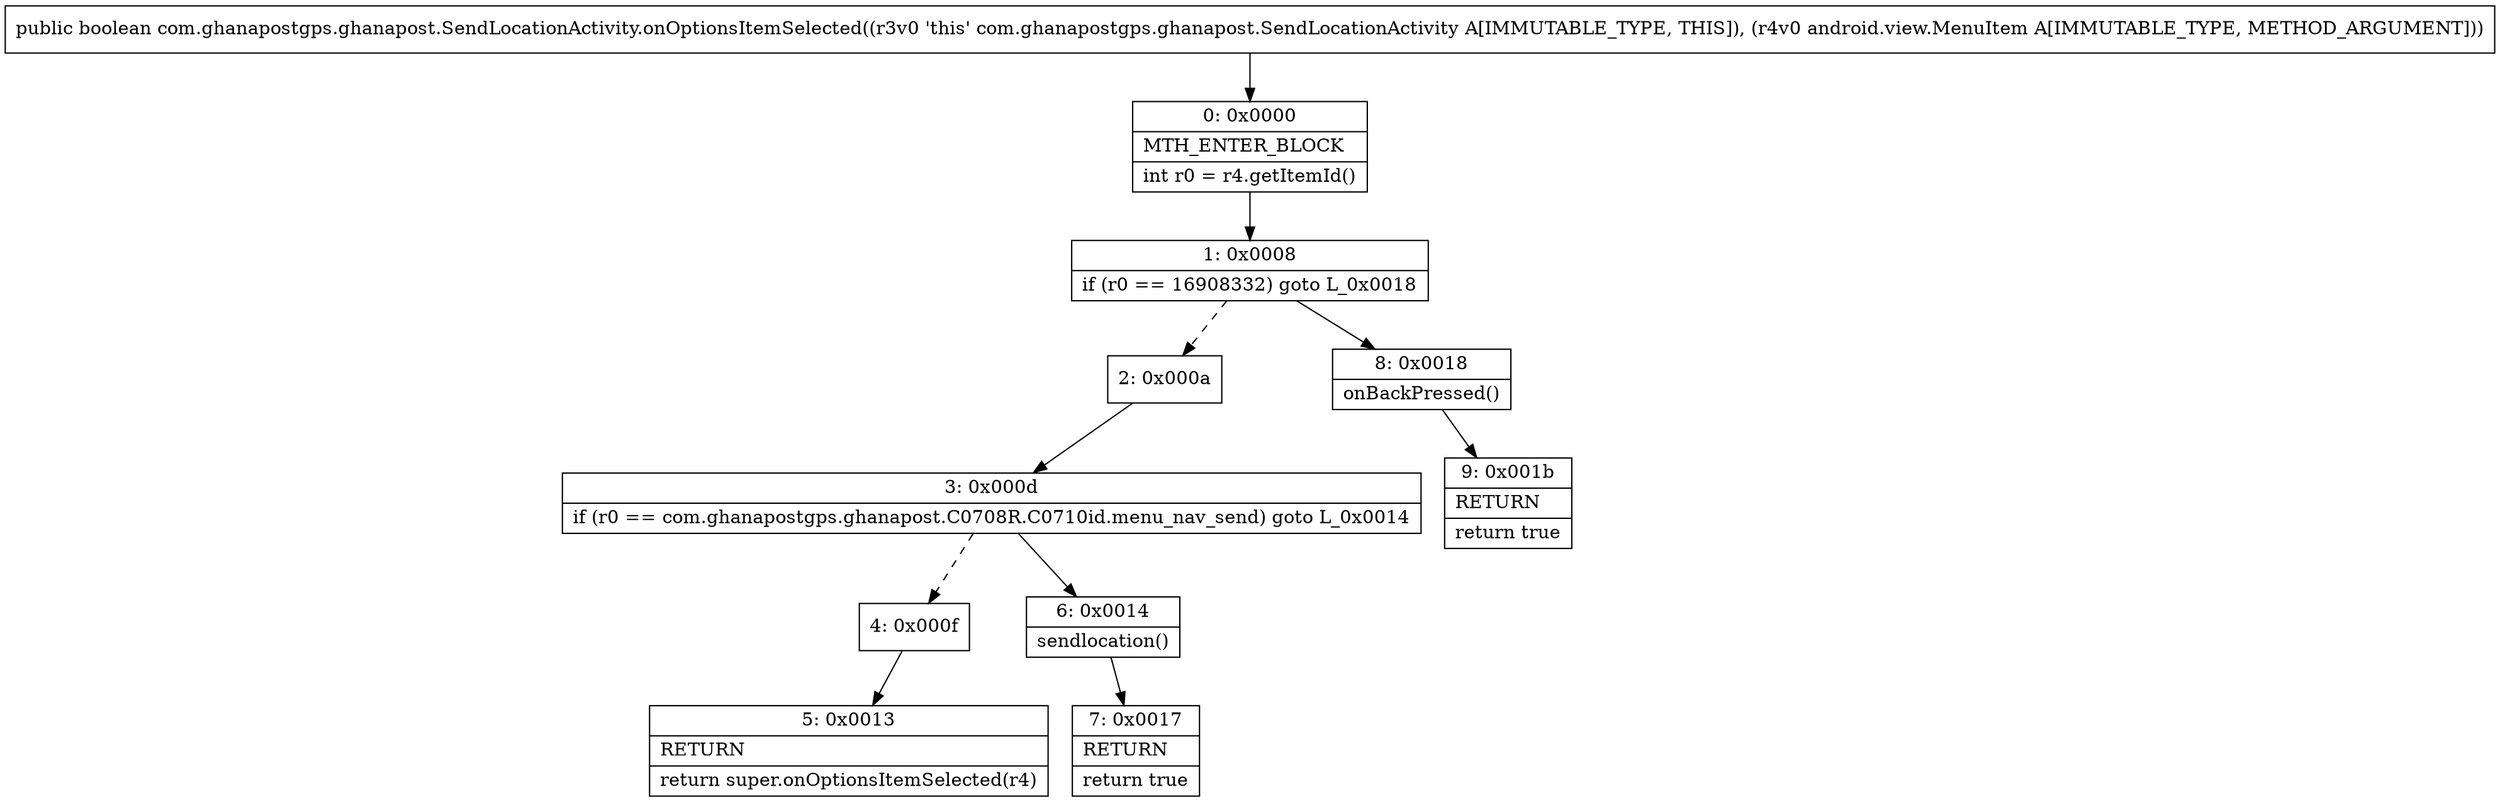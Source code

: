 digraph "CFG forcom.ghanapostgps.ghanapost.SendLocationActivity.onOptionsItemSelected(Landroid\/view\/MenuItem;)Z" {
Node_0 [shape=record,label="{0\:\ 0x0000|MTH_ENTER_BLOCK\l|int r0 = r4.getItemId()\l}"];
Node_1 [shape=record,label="{1\:\ 0x0008|if (r0 == 16908332) goto L_0x0018\l}"];
Node_2 [shape=record,label="{2\:\ 0x000a}"];
Node_3 [shape=record,label="{3\:\ 0x000d|if (r0 == com.ghanapostgps.ghanapost.C0708R.C0710id.menu_nav_send) goto L_0x0014\l}"];
Node_4 [shape=record,label="{4\:\ 0x000f}"];
Node_5 [shape=record,label="{5\:\ 0x0013|RETURN\l|return super.onOptionsItemSelected(r4)\l}"];
Node_6 [shape=record,label="{6\:\ 0x0014|sendlocation()\l}"];
Node_7 [shape=record,label="{7\:\ 0x0017|RETURN\l|return true\l}"];
Node_8 [shape=record,label="{8\:\ 0x0018|onBackPressed()\l}"];
Node_9 [shape=record,label="{9\:\ 0x001b|RETURN\l|return true\l}"];
MethodNode[shape=record,label="{public boolean com.ghanapostgps.ghanapost.SendLocationActivity.onOptionsItemSelected((r3v0 'this' com.ghanapostgps.ghanapost.SendLocationActivity A[IMMUTABLE_TYPE, THIS]), (r4v0 android.view.MenuItem A[IMMUTABLE_TYPE, METHOD_ARGUMENT])) }"];
MethodNode -> Node_0;
Node_0 -> Node_1;
Node_1 -> Node_2[style=dashed];
Node_1 -> Node_8;
Node_2 -> Node_3;
Node_3 -> Node_4[style=dashed];
Node_3 -> Node_6;
Node_4 -> Node_5;
Node_6 -> Node_7;
Node_8 -> Node_9;
}


